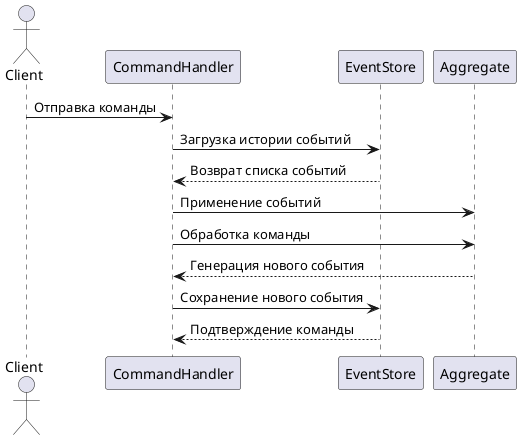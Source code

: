 @startuml
actor Client
participant CommandHandler
participant EventStore
participant Aggregate

Client -> CommandHandler : Отправка команды
CommandHandler -> EventStore : Загрузка истории событий
EventStore --> CommandHandler : Возврат списка событий
CommandHandler -> Aggregate : Применение событий
CommandHandler -> Aggregate : Обработка команды
Aggregate --> CommandHandler : Генерация нового события
CommandHandler -> EventStore : Сохранение нового события
EventStore --> CommandHandler : Подтверждение команды
@enduml
